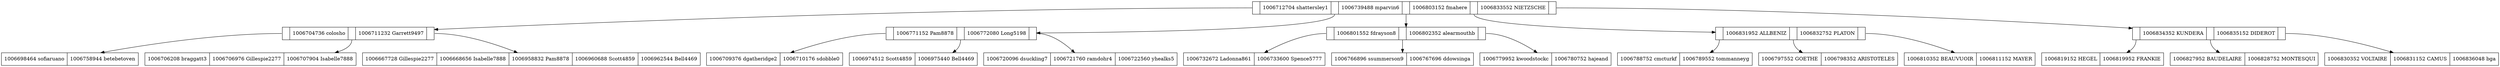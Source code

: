 digraph G {
node[shape=record]
		//Agregar Nodos Rama
R0x7fb93c013780[label="<C1>|1006712704 
 shattersley1|<C2>|1006739488 
 mparvin6|<C3>|1006803152 
 fmahere|<C4>|1006833552 
 NIETZSCHE|<C5>"];
R0x7fb93c011860[label="<C1>|1006704736 
 colosho|<C2>|1006711232 
 Garrett9497|<C3>"];
R0x7fb93c00ffe0[label="1006698464 
 sofiaruano|1006758944 
 betebetoven"];
R0x7fb93c011e20[label="1006706208 
 braggatt3|1006706976 
 Gillespie2277|1006707904 
 Isabelle7888"];
R0x7fb93c0087d0[label="1006667728 
 Gillespie2277|1006668656 
 Isabelle7888|1006958832 
 Pam8878|1006960688 
 Scott4859|1006962544 
 Bell4469"];
R0x7fb93c021bd0[label="<C1>|1006771152 
 Pam8878|<C2>|1006772080 
 Long5198|<C3>"];
R0x7fb93c012a80[label="1006709376 
 dgatheridge2|1006710176 
 sdobble0"];
R0x7fb93c053630[label="1006974512 
 Scott4859|1006975440 
 Bell4469"];
R0x7fb93c015460[label="1006720096 
 dsuckling7|1006721760 
 ramdohr4|1006722560 
 yhealks5"];
R0x7fb93c029290[label="<C1>|1006801552 
 fdrayson8|<C2>|1006802352 
 alearmouthb|<C3>"];
R0x7fb93c018580[label="1006732672 
 Ladonna861|1006733600 
 Spence5777"];
R0x7fb93c020b30[label="1006766896 
 ssummerson9|1006767696 
 ddowsinga"];
R0x7fb93c023e30[label="1006779952 
 kwoodstockc|1006780752 
 hajeand"];
R0x7fb93c030950[label="<C1>|1006831952 
 ALLBENIZ|<C2>|1006832752 
 PLATON|<C3>"];
R0x7fb93c026090[label="1006788752 
 cmcturkf|1006789552 
 tommanneyg"];
R0x7fb93c0282f0[label="1006797552 
 GOETHE|1006798352 
 ARISTOTELES"];
R0x7fb93c02b4f0[label="1006810352 
 BEAUVUOIR|1006811152 
 MAYER"];
R0x7fb93c0312b0[label="<C1>|1006834352 
 KUNDERA|<C2>|1006835152 
 DIDEROT|<C3>"];
R0x7fb93c02d750[label="1006819152 
 HEGEL|1006819952 
 FRANKIE"];
R0x7fb93c02f9b0[label="1006827952 
 BAUDELAIRE|1006828752 
 MONTESQUI"];
R0x7fb93c030310[label="1006830352 
 VOLTAIRE|1006831152 
 CAMUS|1006836048 
 bga"];
		//Agregar conexiones
R0x7fb93c013780:C1->R0x7fb93c011860;
R0x7fb93c011860:C1->R0x7fb93c00ffe0;
R0x7fb93c011860:C2->R0x7fb93c011e20;
R0x7fb93c011860:C3->R0x7fb93c0087d0;
R0x7fb93c013780:C2->R0x7fb93c021bd0;
R0x7fb93c021bd0:C1->R0x7fb93c012a80;
R0x7fb93c021bd0:C2->R0x7fb93c053630;
R0x7fb93c021bd0:C3->R0x7fb93c015460;
R0x7fb93c013780:C3->R0x7fb93c029290;
R0x7fb93c029290:C1->R0x7fb93c018580;
R0x7fb93c029290:C2->R0x7fb93c020b30;
R0x7fb93c029290:C3->R0x7fb93c023e30;
R0x7fb93c013780:C4->R0x7fb93c030950;
R0x7fb93c030950:C1->R0x7fb93c026090;
R0x7fb93c030950:C2->R0x7fb93c0282f0;
R0x7fb93c030950:C3->R0x7fb93c02b4f0;
R0x7fb93c013780:C5->R0x7fb93c0312b0;
R0x7fb93c0312b0:C1->R0x7fb93c02d750;
R0x7fb93c0312b0:C2->R0x7fb93c02f9b0;
R0x7fb93c0312b0:C3->R0x7fb93c030310;
}
